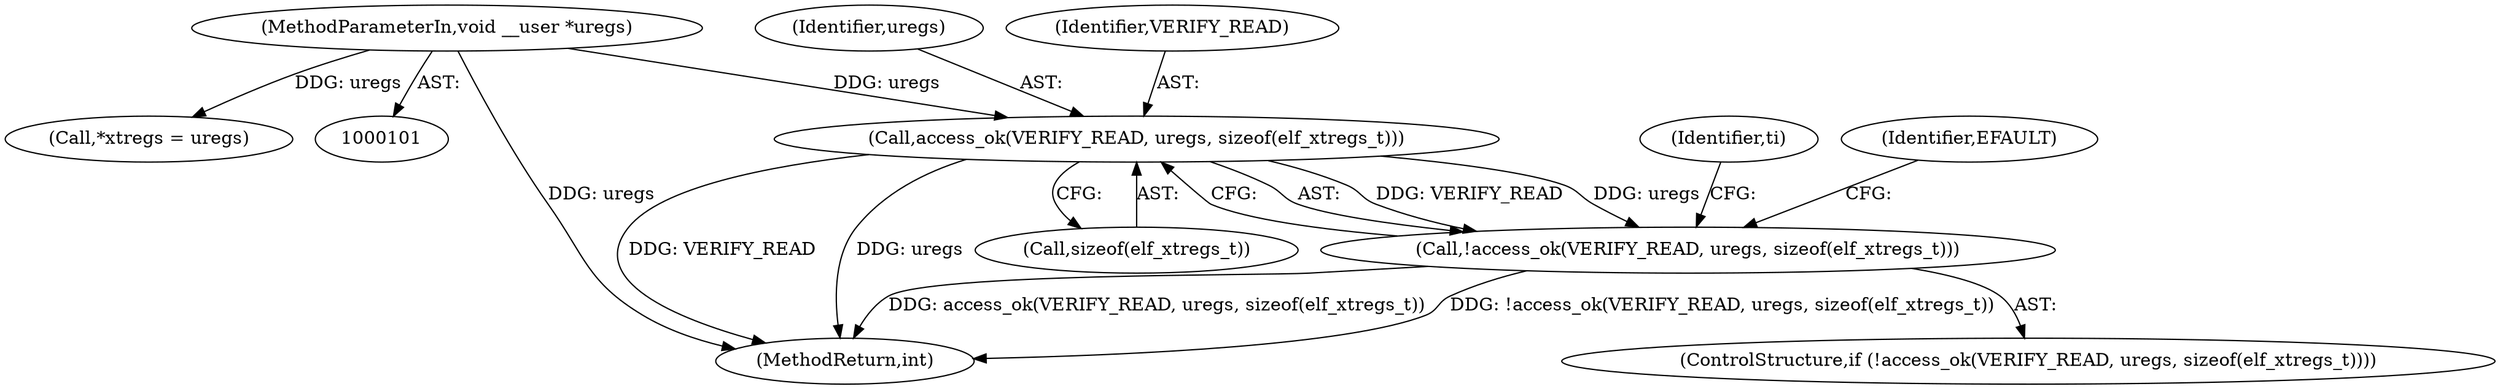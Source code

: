 digraph "0_linux_0d0138ebe24b94065580bd2601f8bb7eb6152f56@pointer" {
"1000125" [label="(Call,access_ok(VERIFY_READ, uregs, sizeof(elf_xtregs_t)))"];
"1000103" [label="(MethodParameterIn,void __user *uregs)"];
"1000124" [label="(Call,!access_ok(VERIFY_READ, uregs, sizeof(elf_xtregs_t)))"];
"1000186" [label="(MethodReturn,int)"];
"1000127" [label="(Identifier,uregs)"];
"1000124" [label="(Call,!access_ok(VERIFY_READ, uregs, sizeof(elf_xtregs_t)))"];
"1000134" [label="(Identifier,ti)"];
"1000123" [label="(ControlStructure,if (!access_ok(VERIFY_READ, uregs, sizeof(elf_xtregs_t))))"];
"1000116" [label="(Call,*xtregs = uregs)"];
"1000132" [label="(Identifier,EFAULT)"];
"1000126" [label="(Identifier,VERIFY_READ)"];
"1000103" [label="(MethodParameterIn,void __user *uregs)"];
"1000125" [label="(Call,access_ok(VERIFY_READ, uregs, sizeof(elf_xtregs_t)))"];
"1000128" [label="(Call,sizeof(elf_xtregs_t))"];
"1000125" -> "1000124"  [label="AST: "];
"1000125" -> "1000128"  [label="CFG: "];
"1000126" -> "1000125"  [label="AST: "];
"1000127" -> "1000125"  [label="AST: "];
"1000128" -> "1000125"  [label="AST: "];
"1000124" -> "1000125"  [label="CFG: "];
"1000125" -> "1000186"  [label="DDG: VERIFY_READ"];
"1000125" -> "1000186"  [label="DDG: uregs"];
"1000125" -> "1000124"  [label="DDG: VERIFY_READ"];
"1000125" -> "1000124"  [label="DDG: uregs"];
"1000103" -> "1000125"  [label="DDG: uregs"];
"1000103" -> "1000101"  [label="AST: "];
"1000103" -> "1000186"  [label="DDG: uregs"];
"1000103" -> "1000116"  [label="DDG: uregs"];
"1000124" -> "1000123"  [label="AST: "];
"1000132" -> "1000124"  [label="CFG: "];
"1000134" -> "1000124"  [label="CFG: "];
"1000124" -> "1000186"  [label="DDG: access_ok(VERIFY_READ, uregs, sizeof(elf_xtregs_t))"];
"1000124" -> "1000186"  [label="DDG: !access_ok(VERIFY_READ, uregs, sizeof(elf_xtregs_t))"];
}
